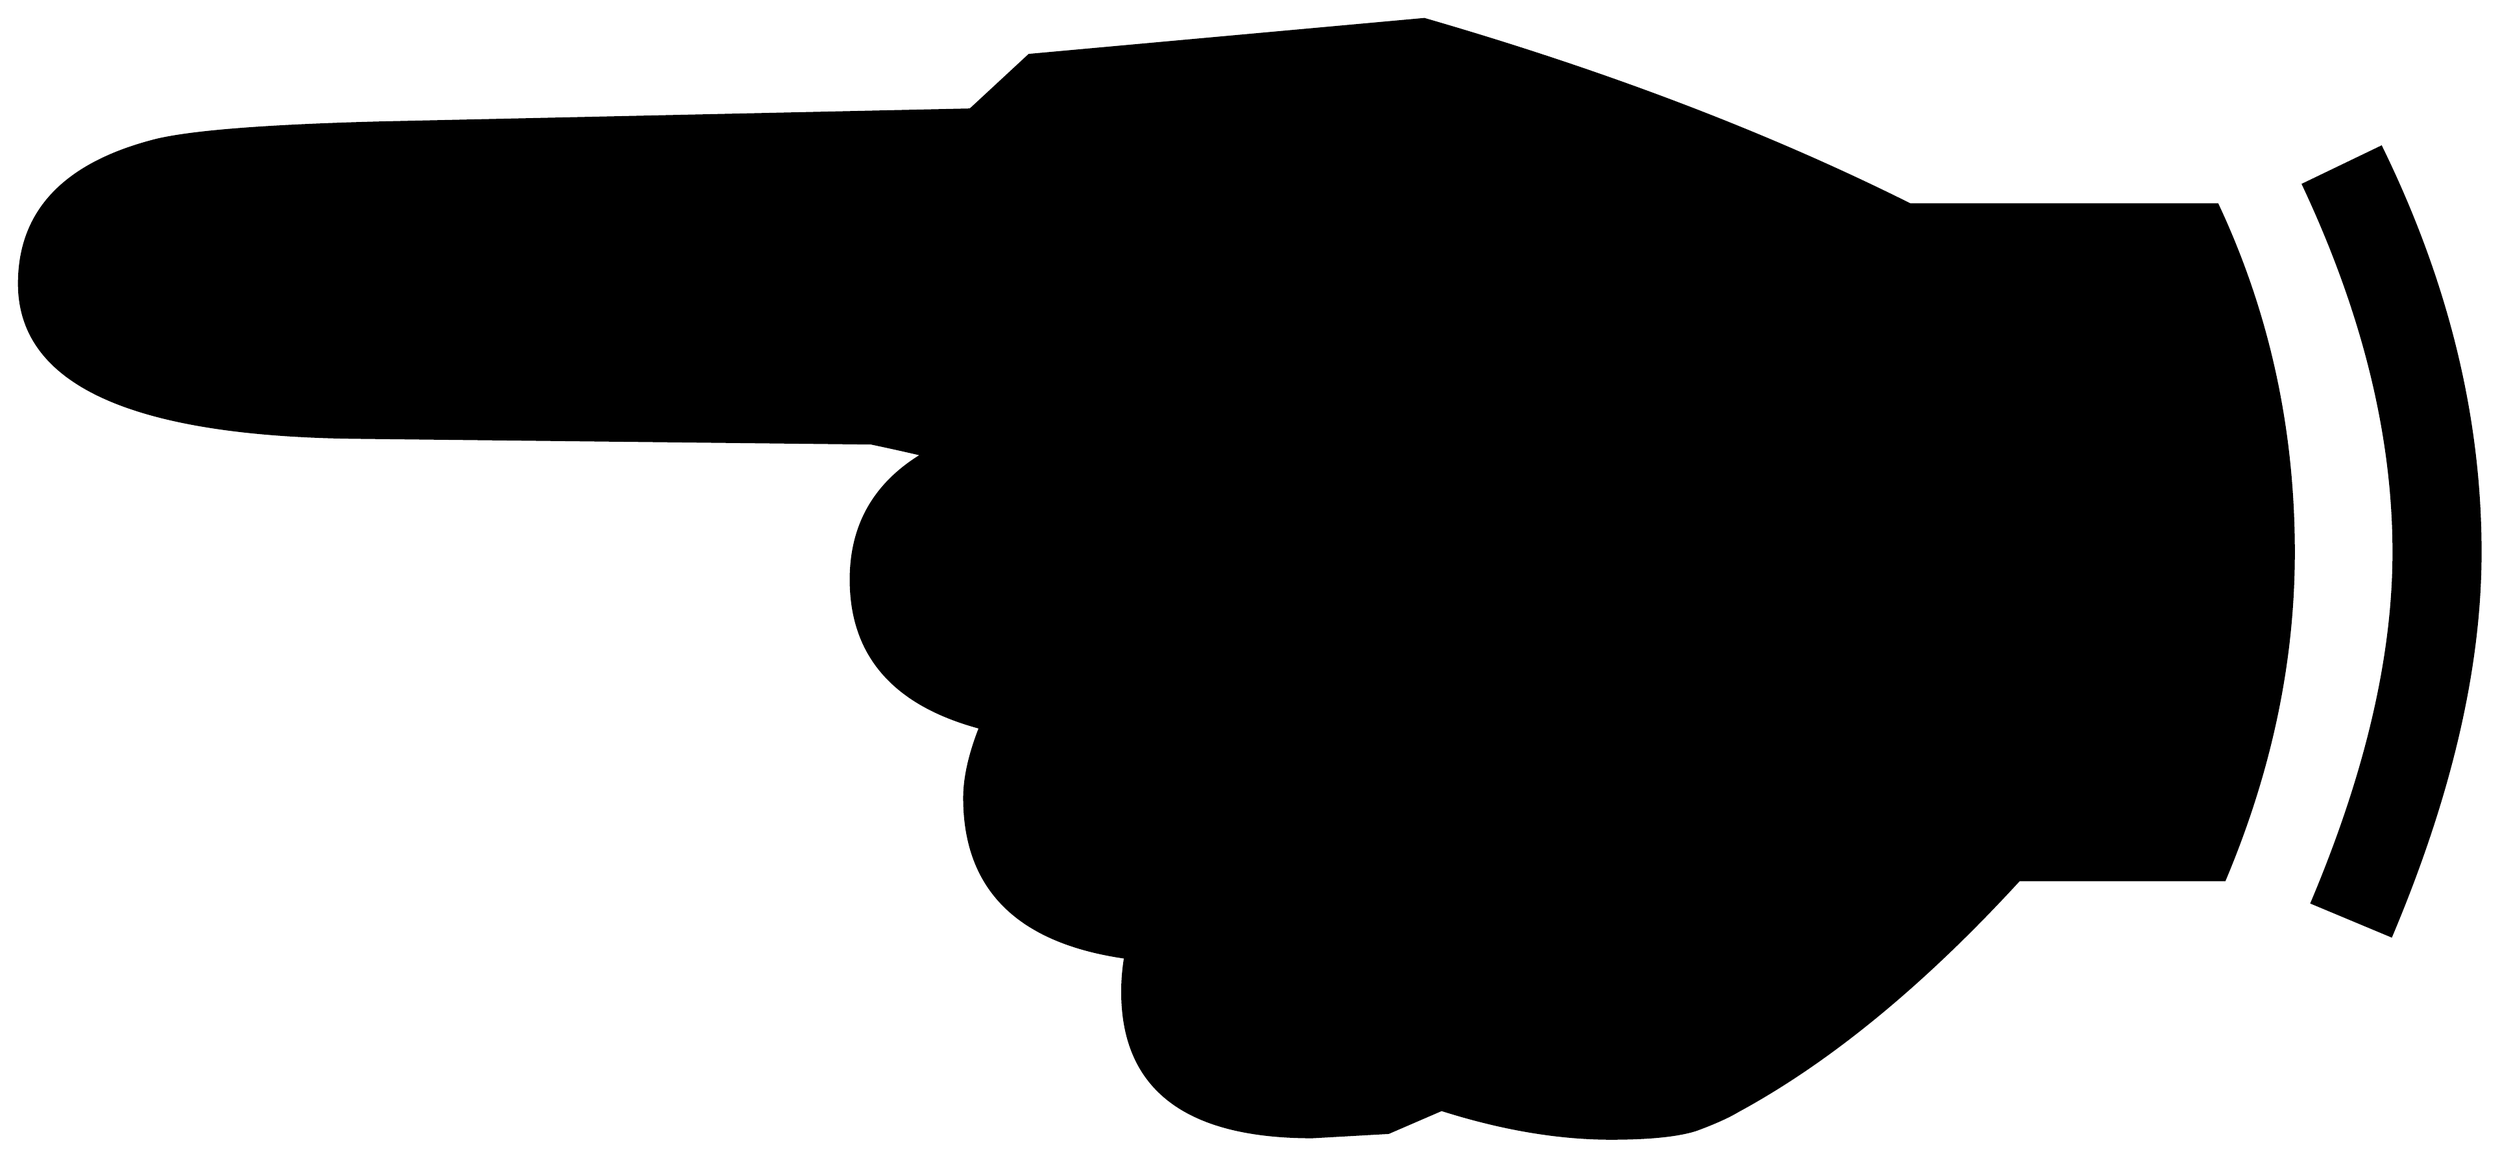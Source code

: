 


\begin{tikzpicture}[y=0.80pt, x=0.80pt, yscale=-1.0, xscale=1.0, inner sep=0pt, outer sep=0pt]
\begin{scope}[shift={(100.0,1732.0)},nonzero rule]
  \path[draw=.,fill=.,line width=1.600pt] (1886.0,-627.0) ..
    controls (1886.0,-547.0) and (1865.333,-458.0) ..
    (1824.0,-360.0) -- (1769.0,-383.0) .. controls
    (1807.0,-473.0) and (1826.0,-554.333) .. (1826.0,-627.0) ..
    controls (1826.0,-708.333) and (1805.0,-793.667) ..
    (1763.0,-883.0) -- (1817.0,-909.0) .. controls
    (1863.0,-815.0) and (1886.0,-721.0) .. (1886.0,-627.0) --
    cycle(1756.0,-627.0) .. controls (1756.0,-551.0) and
    (1740.0,-475.0) .. (1708.0,-399.0) -- (1565.0,-399.0) ..
    controls (1498.333,-326.333) and (1433.0,-272.667) ..
    (1369.0,-238.0) .. controls (1362.333,-234.0) and
    (1352.667,-229.667) .. (1340.0,-225.0) .. controls
    (1327.333,-221.0) and (1307.667,-219.0) .. (1281.0,-219.0) ..
    controls (1244.333,-219.0) and (1205.0,-225.667) ..
    (1163.0,-239.0) -- (1126.0,-223.0) .. controls
    (1090.667,-221.0) and (1073.0,-220.0) .. (1073.0,-220.0) ..
    controls (985.0,-220.0) and (941.0,-253.667) .. (941.0,-321.0)
    .. controls (941.0,-329.0) and (941.667,-337.0) ..
    (943.0,-345.0) .. controls (868.333,-355.667) and (831.0,-392.667)
    .. (831.0,-456.0) .. controls (831.0,-470.0) and
    (834.667,-486.333) .. (842.0,-505.0) .. controls (782.0,-521.0)
    and (752.0,-555.333) .. (752.0,-608.0) .. controls
    (752.0,-646.0) and (768.667,-675.0) .. (802.0,-695.0) ..
    controls (790.667,-697.667) and (778.667,-700.333) .. (766.0,-703.0)
    -- (406.0,-707.0) .. controls (250.667,-709.0) and
    (173.0,-744.667) .. (173.0,-814.0) .. controls (173.0,-864.667)
    and (205.0,-898.0) .. (269.0,-914.0) .. controls
    (295.0,-920.0) and (347.333,-924.0) .. (426.0,-926.0) --
    (835.0,-935.0) -- (876.0,-973.0) -- (1151.0,-998.0) ..
    controls (1277.667,-961.333) and (1390.333,-918.333) ..
    (1489.0,-869.0) -- (1703.0,-869.0) .. controls
    (1738.333,-793.667) and (1756.0,-713.0) .. (1756.0,-627.0) --
    cycle;
\end{scope}

\end{tikzpicture}

